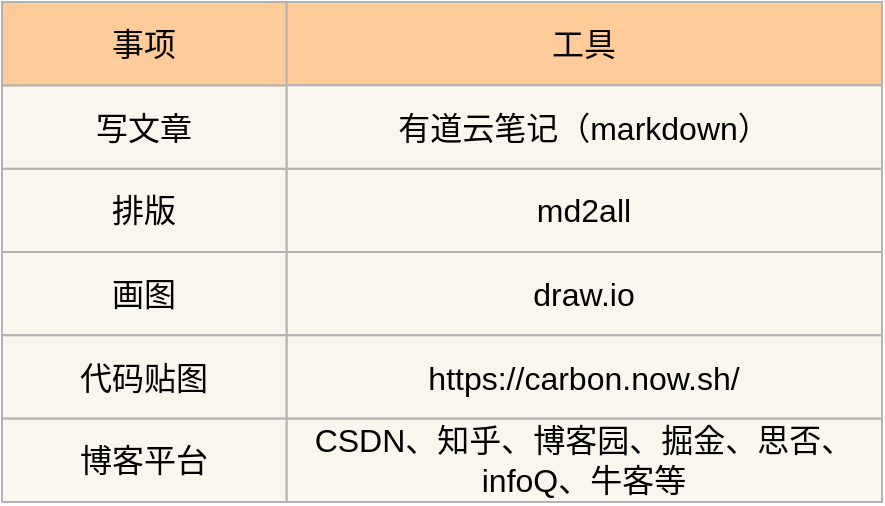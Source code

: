 <mxfile version="13.9.1" type="github">
  <diagram id="WO4q8NT9uQvqUoCukNqC" name="第 1 页">
    <mxGraphModel dx="760" dy="401" grid="1" gridSize="10" guides="1" tooltips="1" connect="1" arrows="1" fold="1" page="1" pageScale="1" pageWidth="827" pageHeight="1169" math="0" shadow="0">
      <root>
        <mxCell id="0" />
        <mxCell id="1" parent="0" />
        <mxCell id="zzhkkCAXlR-vppr8023b-1" value="排版" style="rounded=0;whiteSpace=wrap;html=1;fontSize=16;fillColor=#f9f7ed;labelBorderColor=none;strokeColor=#B3B3B3;" vertex="1" parent="1">
          <mxGeometry x="80" y="163.333" width="142.353" height="41.667" as="geometry" />
        </mxCell>
        <mxCell id="zzhkkCAXlR-vppr8023b-2" value="md2all" style="rounded=0;whiteSpace=wrap;html=1;fontSize=16;fillColor=#f9f7ed;labelBorderColor=none;strokeColor=#B3B3B3;" vertex="1" parent="1">
          <mxGeometry x="222.353" y="163.333" width="297.647" height="41.667" as="geometry" />
        </mxCell>
        <mxCell id="zzhkkCAXlR-vppr8023b-3" value="写文章" style="rounded=0;whiteSpace=wrap;html=1;fontSize=16;fillColor=#f9f7ed;labelBorderColor=none;strokeColor=#B3B3B3;" vertex="1" parent="1">
          <mxGeometry x="80" y="121.667" width="142.353" height="41.667" as="geometry" />
        </mxCell>
        <mxCell id="zzhkkCAXlR-vppr8023b-4" value="事项" style="rounded=0;whiteSpace=wrap;html=1;fontSize=16;fillColor=#ffcc99;labelBorderColor=none;strokeColor=#B3B3B3;" vertex="1" parent="1">
          <mxGeometry x="80" y="80" width="142.353" height="41.667" as="geometry" />
        </mxCell>
        <mxCell id="zzhkkCAXlR-vppr8023b-5" value="工具" style="rounded=0;whiteSpace=wrap;html=1;fontSize=16;fillColor=#ffcc99;labelBorderColor=none;strokeColor=#B3B3B3;" vertex="1" parent="1">
          <mxGeometry x="222.353" y="80" width="297.647" height="41.667" as="geometry" />
        </mxCell>
        <mxCell id="zzhkkCAXlR-vppr8023b-6" value="有道云笔记（markdown）" style="rounded=0;whiteSpace=wrap;html=1;fontSize=16;fillColor=#f9f7ed;labelBorderColor=none;strokeColor=#B3B3B3;" vertex="1" parent="1">
          <mxGeometry x="222.353" y="121.667" width="297.647" height="41.667" as="geometry" />
        </mxCell>
        <mxCell id="zzhkkCAXlR-vppr8023b-7" value="画图" style="rounded=0;whiteSpace=wrap;html=1;fontSize=16;fillColor=#f9f7ed;labelBorderColor=none;strokeColor=#B3B3B3;" vertex="1" parent="1">
          <mxGeometry x="80" y="205" width="142.353" height="41.667" as="geometry" />
        </mxCell>
        <mxCell id="zzhkkCAXlR-vppr8023b-8" value="draw.io" style="rounded=0;whiteSpace=wrap;html=1;fontSize=16;fillColor=#f9f7ed;labelBorderColor=none;strokeColor=#B3B3B3;" vertex="1" parent="1">
          <mxGeometry x="222.353" y="205" width="297.647" height="41.667" as="geometry" />
        </mxCell>
        <mxCell id="zzhkkCAXlR-vppr8023b-9" value="代码贴图" style="rounded=0;whiteSpace=wrap;html=1;fontSize=16;fillColor=#f9f7ed;labelBorderColor=none;strokeColor=#B3B3B3;" vertex="1" parent="1">
          <mxGeometry x="80" y="246.667" width="142.353" height="41.667" as="geometry" />
        </mxCell>
        <mxCell id="zzhkkCAXlR-vppr8023b-10" value="https://carbon.now.sh/" style="rounded=0;whiteSpace=wrap;html=1;fontSize=16;fillColor=#f9f7ed;labelBorderColor=none;strokeColor=#B3B3B3;" vertex="1" parent="1">
          <mxGeometry x="222.353" y="246.667" width="297.647" height="41.667" as="geometry" />
        </mxCell>
        <mxCell id="zzhkkCAXlR-vppr8023b-11" value="博客平台" style="rounded=0;whiteSpace=wrap;html=1;fontSize=16;fillColor=#f9f7ed;labelBorderColor=none;strokeColor=#B3B3B3;" vertex="1" parent="1">
          <mxGeometry x="80" y="288.333" width="142.353" height="41.667" as="geometry" />
        </mxCell>
        <mxCell id="zzhkkCAXlR-vppr8023b-12" value="CSDN、知乎、博客园、掘金、思否、infoQ、牛客等" style="rounded=0;whiteSpace=wrap;html=1;fontSize=16;fillColor=#f9f7ed;labelBorderColor=none;strokeColor=#B3B3B3;" vertex="1" parent="1">
          <mxGeometry x="222.353" y="288.333" width="297.647" height="41.667" as="geometry" />
        </mxCell>
      </root>
    </mxGraphModel>
  </diagram>
</mxfile>
